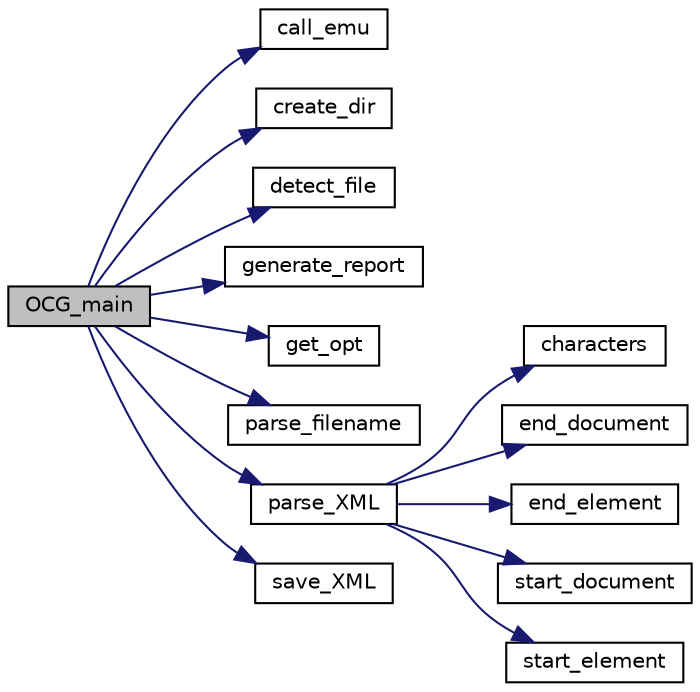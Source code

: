 digraph "OCG_main"
{
 // LATEX_PDF_SIZE
  edge [fontname="Helvetica",fontsize="10",labelfontname="Helvetica",labelfontsize="10"];
  node [fontname="Helvetica",fontsize="10",shape=record];
  rankdir="LR";
  Node1 [label="OCG_main",height=0.2,width=0.4,color="black", fillcolor="grey75", style="filled", fontcolor="black",tooltip=" "];
  Node1 -> Node2 [color="midnightblue",fontsize="10",style="solid",fontname="Helvetica"];
  Node2 [label="call_emu",height=0.2,width=0.4,color="black", fillcolor="white", style="filled",URL="$group____call__emu.html#ga24e7d3ae92f5cecf198c10a7232f4fec",tooltip=" "];
  Node1 -> Node3 [color="midnightblue",fontsize="10",style="solid",fontname="Helvetica"];
  Node3 [label="create_dir",height=0.2,width=0.4,color="black", fillcolor="white", style="filled",URL="$group____create__dir.html#ga934a5328530e35a089dba1bbe1069c79",tooltip=" "];
  Node1 -> Node4 [color="midnightblue",fontsize="10",style="solid",fontname="Helvetica"];
  Node4 [label="detect_file",height=0.2,width=0.4,color="black", fillcolor="white", style="filled",URL="$group____detect__file.html#ga8202855151cc77f83e0281633274d13c",tooltip=" "];
  Node1 -> Node5 [color="midnightblue",fontsize="10",style="solid",fontname="Helvetica"];
  Node5 [label="generate_report",height=0.2,width=0.4,color="black", fillcolor="white", style="filled",URL="$group____generate__report.html#gaf2dd627644c186326cc894d6a8d11217",tooltip=" "];
  Node1 -> Node6 [color="midnightblue",fontsize="10",style="solid",fontname="Helvetica"];
  Node6 [label="get_opt",height=0.2,width=0.4,color="black", fillcolor="white", style="filled",URL="$group____get__opt.html#ga8b95dd202084d1f3c860a738cfb8b38a",tooltip=" "];
  Node1 -> Node7 [color="midnightblue",fontsize="10",style="solid",fontname="Helvetica"];
  Node7 [label="parse_filename",height=0.2,width=0.4,color="black", fillcolor="white", style="filled",URL="$group____parse__filename.html#ga0ec64ec9034234705f9b0dfd5b5b5c42",tooltip=" "];
  Node1 -> Node8 [color="midnightblue",fontsize="10",style="solid",fontname="Helvetica"];
  Node8 [label="parse_XML",height=0.2,width=0.4,color="black", fillcolor="white", style="filled",URL="$group____parse__XML.html#gafc1e652560c50b9200f9cec586024088",tooltip=" "];
  Node8 -> Node9 [color="midnightblue",fontsize="10",style="solid",fontname="Helvetica"];
  Node9 [label="characters",height=0.2,width=0.4,color="black", fillcolor="white", style="filled",URL="$OCG__parse__XML_8c.html#ace9759720d449989f043a882ec18e67b",tooltip=" "];
  Node8 -> Node10 [color="midnightblue",fontsize="10",style="solid",fontname="Helvetica"];
  Node10 [label="end_document",height=0.2,width=0.4,color="black", fillcolor="white", style="filled",URL="$OCG__parse__XML_8c.html#a07571f1cef6649933f37d49de39cc8e8",tooltip=" "];
  Node8 -> Node11 [color="midnightblue",fontsize="10",style="solid",fontname="Helvetica"];
  Node11 [label="end_element",height=0.2,width=0.4,color="black", fillcolor="white", style="filled",URL="$OCG__parse__XML_8c.html#ac628ead81c9c7325083632ae394288ce",tooltip=" "];
  Node8 -> Node12 [color="midnightblue",fontsize="10",style="solid",fontname="Helvetica"];
  Node12 [label="start_document",height=0.2,width=0.4,color="black", fillcolor="white", style="filled",URL="$OCG__parse__XML_8c.html#ae280c5efcf3b7e62ba013afd2362f1e3",tooltip=" "];
  Node8 -> Node13 [color="midnightblue",fontsize="10",style="solid",fontname="Helvetica"];
  Node13 [label="start_element",height=0.2,width=0.4,color="black", fillcolor="white", style="filled",URL="$OCG__parse__XML_8c.html#a59d20fb93cde2b3782c612dfb2e56809",tooltip=" "];
  Node1 -> Node14 [color="midnightblue",fontsize="10",style="solid",fontname="Helvetica"];
  Node14 [label="save_XML",height=0.2,width=0.4,color="black", fillcolor="white", style="filled",URL="$OCG__save__XML_8c.html#a606df7e596fb884594e80a1bb36da44a",tooltip=" "];
}

